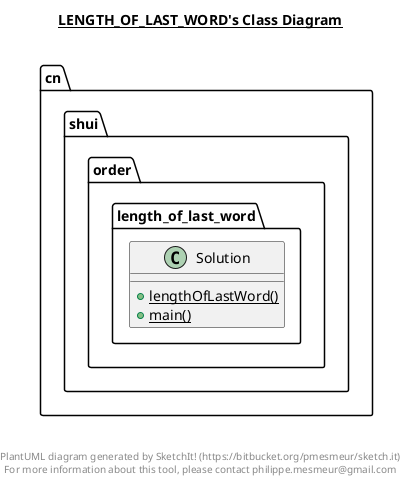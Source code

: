 @startuml

title __LENGTH_OF_LAST_WORD's Class Diagram__\n

  namespace cn.shui.order {
    namespace length_of_last_word {
      class cn.shui.order.length_of_last_word.Solution {
          {static} + lengthOfLastWord()
          {static} + main()
      }
    }
  }
  



right footer


PlantUML diagram generated by SketchIt! (https://bitbucket.org/pmesmeur/sketch.it)
For more information about this tool, please contact philippe.mesmeur@gmail.com
endfooter

@enduml
